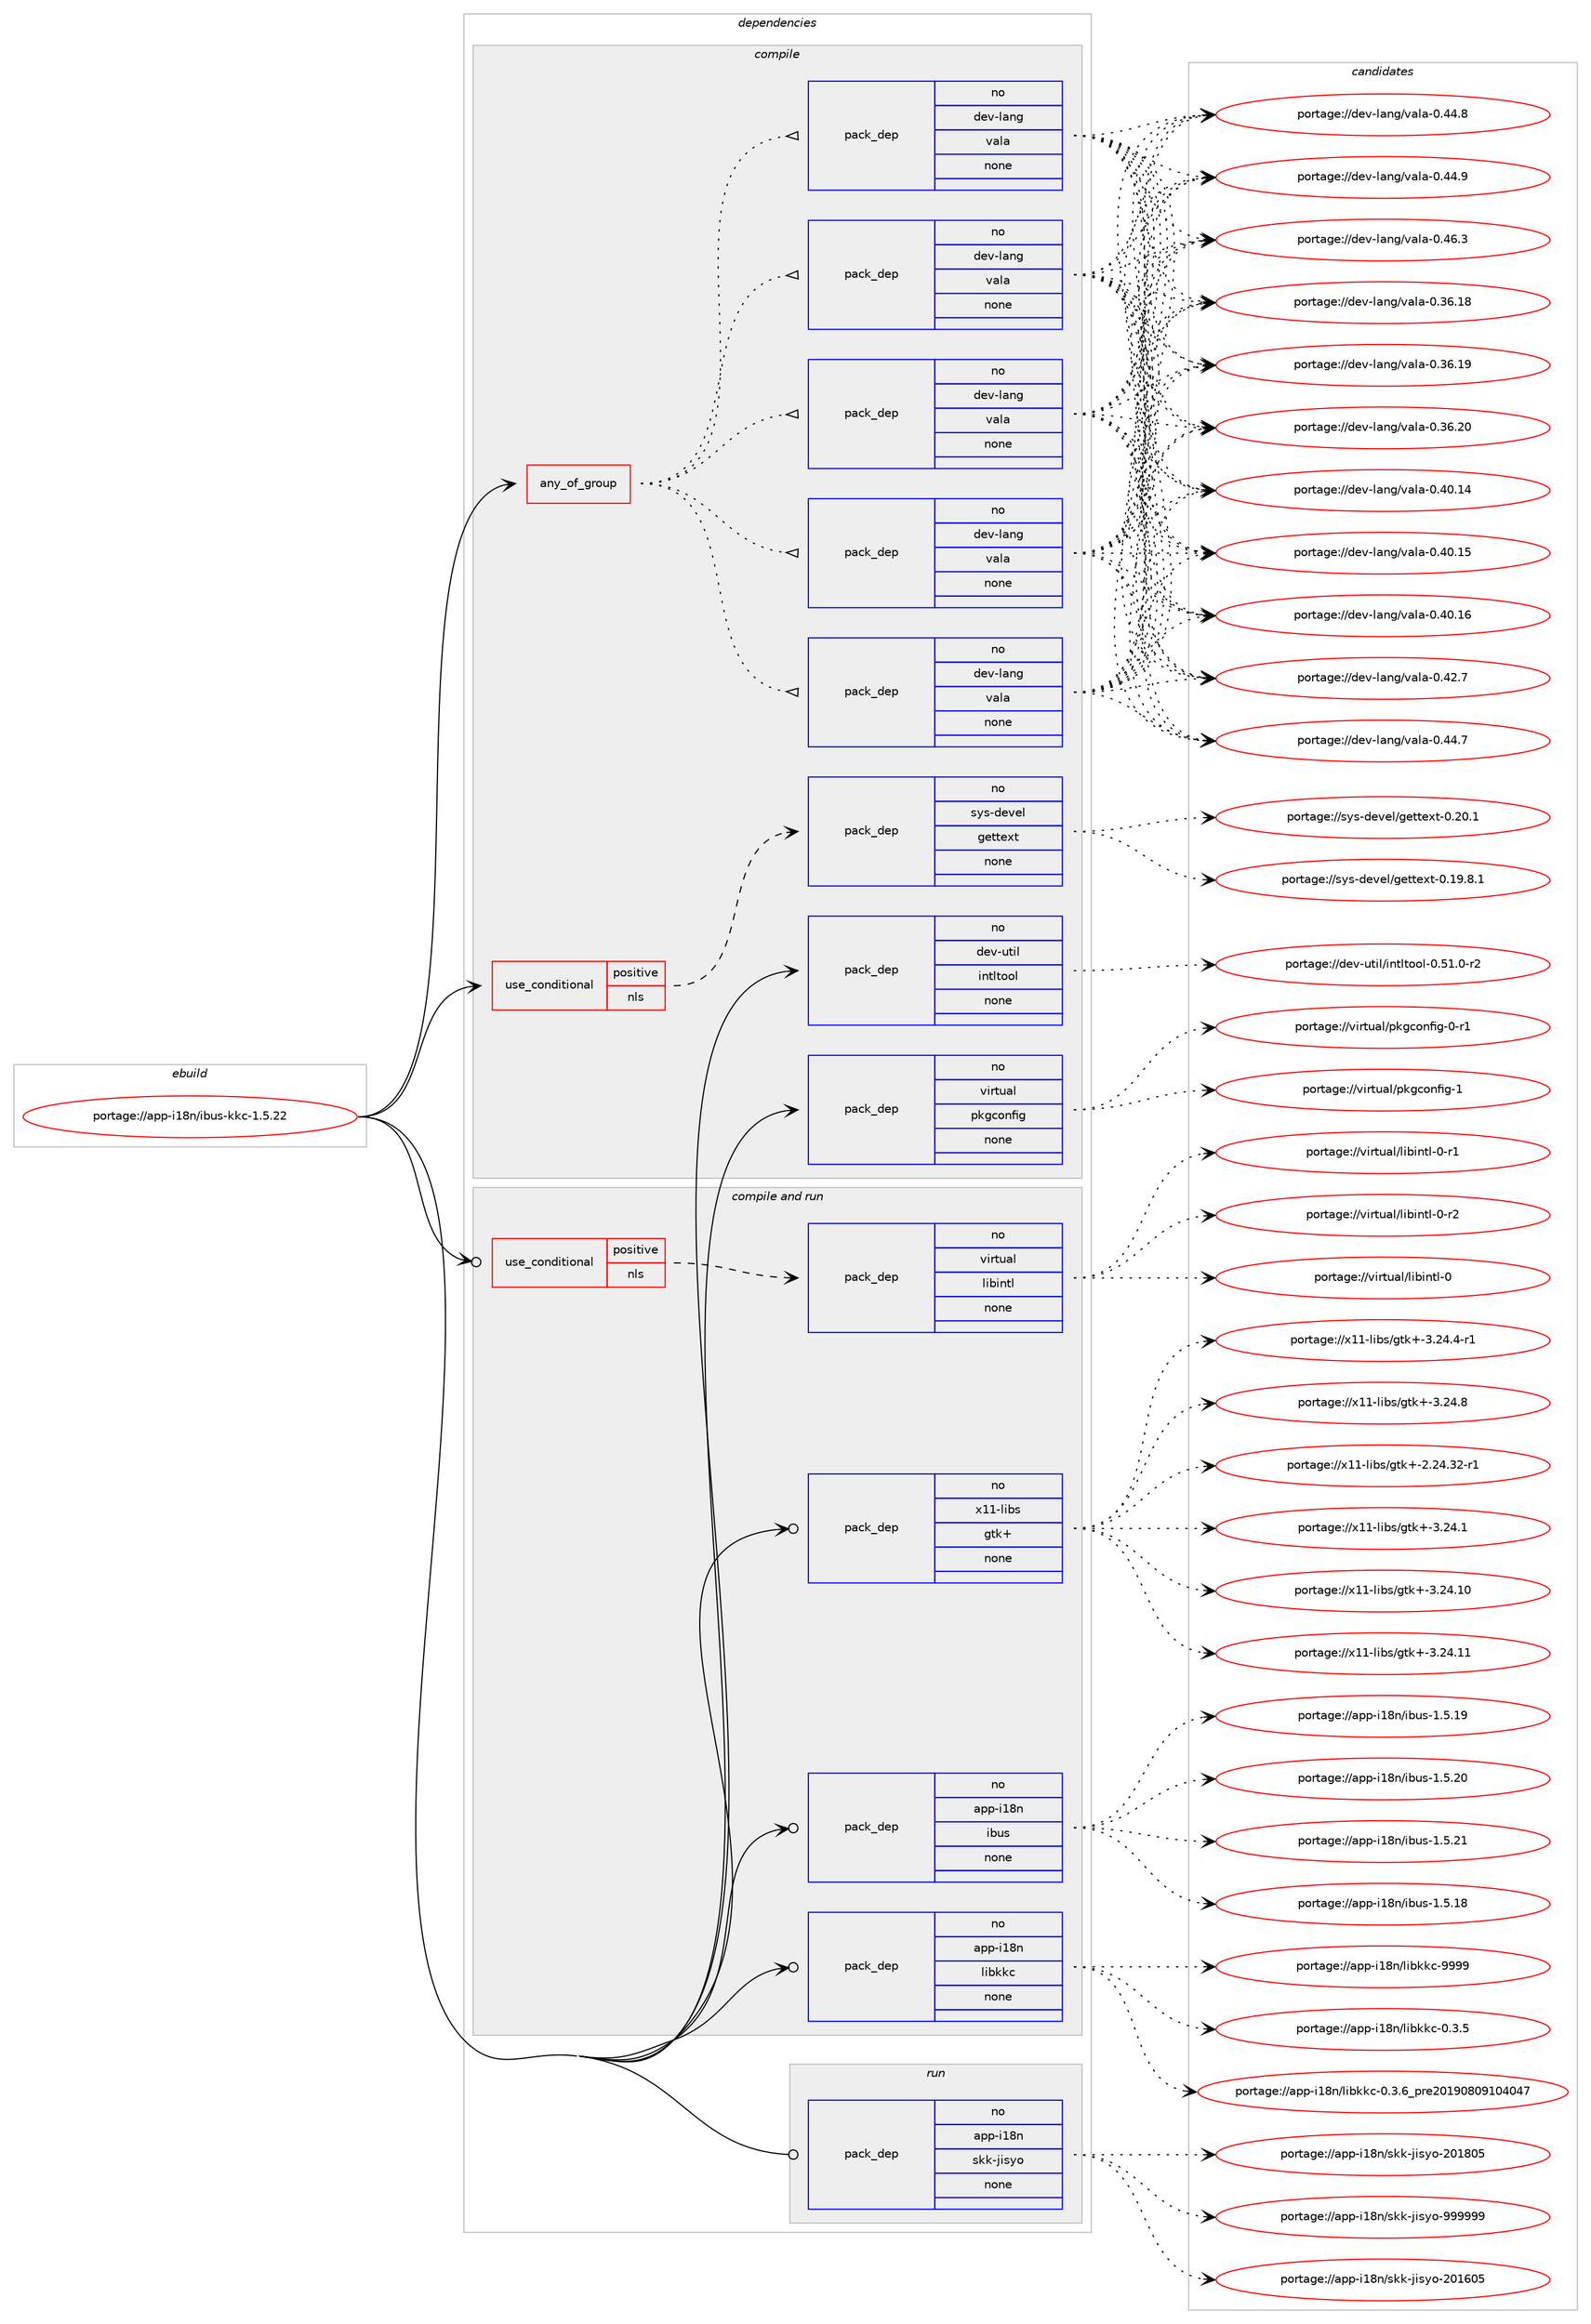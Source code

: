 digraph prolog {

# *************
# Graph options
# *************

newrank=true;
concentrate=true;
compound=true;
graph [rankdir=LR,fontname=Helvetica,fontsize=10,ranksep=1.5];#, ranksep=2.5, nodesep=0.2];
edge  [arrowhead=vee];
node  [fontname=Helvetica,fontsize=10];

# **********
# The ebuild
# **********

subgraph cluster_leftcol {
color=gray;
rank=same;
label=<<i>ebuild</i>>;
id [label="portage://app-i18n/ibus-kkc-1.5.22", color=red, width=4, href="../app-i18n/ibus-kkc-1.5.22.svg"];
}

# ****************
# The dependencies
# ****************

subgraph cluster_midcol {
color=gray;
label=<<i>dependencies</i>>;
subgraph cluster_compile {
fillcolor="#eeeeee";
style=filled;
label=<<i>compile</i>>;
subgraph any450 {
dependency30481 [label=<<TABLE BORDER="0" CELLBORDER="1" CELLSPACING="0" CELLPADDING="4"><TR><TD CELLPADDING="10">any_of_group</TD></TR></TABLE>>, shape=none, color=red];subgraph pack22189 {
dependency30482 [label=<<TABLE BORDER="0" CELLBORDER="1" CELLSPACING="0" CELLPADDING="4" WIDTH="220"><TR><TD ROWSPAN="6" CELLPADDING="30">pack_dep</TD></TR><TR><TD WIDTH="110">no</TD></TR><TR><TD>dev-lang</TD></TR><TR><TD>vala</TD></TR><TR><TD>none</TD></TR><TR><TD></TD></TR></TABLE>>, shape=none, color=blue];
}
dependency30481:e -> dependency30482:w [weight=20,style="dotted",arrowhead="oinv"];
subgraph pack22190 {
dependency30483 [label=<<TABLE BORDER="0" CELLBORDER="1" CELLSPACING="0" CELLPADDING="4" WIDTH="220"><TR><TD ROWSPAN="6" CELLPADDING="30">pack_dep</TD></TR><TR><TD WIDTH="110">no</TD></TR><TR><TD>dev-lang</TD></TR><TR><TD>vala</TD></TR><TR><TD>none</TD></TR><TR><TD></TD></TR></TABLE>>, shape=none, color=blue];
}
dependency30481:e -> dependency30483:w [weight=20,style="dotted",arrowhead="oinv"];
subgraph pack22191 {
dependency30484 [label=<<TABLE BORDER="0" CELLBORDER="1" CELLSPACING="0" CELLPADDING="4" WIDTH="220"><TR><TD ROWSPAN="6" CELLPADDING="30">pack_dep</TD></TR><TR><TD WIDTH="110">no</TD></TR><TR><TD>dev-lang</TD></TR><TR><TD>vala</TD></TR><TR><TD>none</TD></TR><TR><TD></TD></TR></TABLE>>, shape=none, color=blue];
}
dependency30481:e -> dependency30484:w [weight=20,style="dotted",arrowhead="oinv"];
subgraph pack22192 {
dependency30485 [label=<<TABLE BORDER="0" CELLBORDER="1" CELLSPACING="0" CELLPADDING="4" WIDTH="220"><TR><TD ROWSPAN="6" CELLPADDING="30">pack_dep</TD></TR><TR><TD WIDTH="110">no</TD></TR><TR><TD>dev-lang</TD></TR><TR><TD>vala</TD></TR><TR><TD>none</TD></TR><TR><TD></TD></TR></TABLE>>, shape=none, color=blue];
}
dependency30481:e -> dependency30485:w [weight=20,style="dotted",arrowhead="oinv"];
subgraph pack22193 {
dependency30486 [label=<<TABLE BORDER="0" CELLBORDER="1" CELLSPACING="0" CELLPADDING="4" WIDTH="220"><TR><TD ROWSPAN="6" CELLPADDING="30">pack_dep</TD></TR><TR><TD WIDTH="110">no</TD></TR><TR><TD>dev-lang</TD></TR><TR><TD>vala</TD></TR><TR><TD>none</TD></TR><TR><TD></TD></TR></TABLE>>, shape=none, color=blue];
}
dependency30481:e -> dependency30486:w [weight=20,style="dotted",arrowhead="oinv"];
}
id:e -> dependency30481:w [weight=20,style="solid",arrowhead="vee"];
subgraph cond7830 {
dependency30487 [label=<<TABLE BORDER="0" CELLBORDER="1" CELLSPACING="0" CELLPADDING="4"><TR><TD ROWSPAN="3" CELLPADDING="10">use_conditional</TD></TR><TR><TD>positive</TD></TR><TR><TD>nls</TD></TR></TABLE>>, shape=none, color=red];
subgraph pack22194 {
dependency30488 [label=<<TABLE BORDER="0" CELLBORDER="1" CELLSPACING="0" CELLPADDING="4" WIDTH="220"><TR><TD ROWSPAN="6" CELLPADDING="30">pack_dep</TD></TR><TR><TD WIDTH="110">no</TD></TR><TR><TD>sys-devel</TD></TR><TR><TD>gettext</TD></TR><TR><TD>none</TD></TR><TR><TD></TD></TR></TABLE>>, shape=none, color=blue];
}
dependency30487:e -> dependency30488:w [weight=20,style="dashed",arrowhead="vee"];
}
id:e -> dependency30487:w [weight=20,style="solid",arrowhead="vee"];
subgraph pack22195 {
dependency30489 [label=<<TABLE BORDER="0" CELLBORDER="1" CELLSPACING="0" CELLPADDING="4" WIDTH="220"><TR><TD ROWSPAN="6" CELLPADDING="30">pack_dep</TD></TR><TR><TD WIDTH="110">no</TD></TR><TR><TD>dev-util</TD></TR><TR><TD>intltool</TD></TR><TR><TD>none</TD></TR><TR><TD></TD></TR></TABLE>>, shape=none, color=blue];
}
id:e -> dependency30489:w [weight=20,style="solid",arrowhead="vee"];
subgraph pack22196 {
dependency30490 [label=<<TABLE BORDER="0" CELLBORDER="1" CELLSPACING="0" CELLPADDING="4" WIDTH="220"><TR><TD ROWSPAN="6" CELLPADDING="30">pack_dep</TD></TR><TR><TD WIDTH="110">no</TD></TR><TR><TD>virtual</TD></TR><TR><TD>pkgconfig</TD></TR><TR><TD>none</TD></TR><TR><TD></TD></TR></TABLE>>, shape=none, color=blue];
}
id:e -> dependency30490:w [weight=20,style="solid",arrowhead="vee"];
}
subgraph cluster_compileandrun {
fillcolor="#eeeeee";
style=filled;
label=<<i>compile and run</i>>;
subgraph cond7831 {
dependency30491 [label=<<TABLE BORDER="0" CELLBORDER="1" CELLSPACING="0" CELLPADDING="4"><TR><TD ROWSPAN="3" CELLPADDING="10">use_conditional</TD></TR><TR><TD>positive</TD></TR><TR><TD>nls</TD></TR></TABLE>>, shape=none, color=red];
subgraph pack22197 {
dependency30492 [label=<<TABLE BORDER="0" CELLBORDER="1" CELLSPACING="0" CELLPADDING="4" WIDTH="220"><TR><TD ROWSPAN="6" CELLPADDING="30">pack_dep</TD></TR><TR><TD WIDTH="110">no</TD></TR><TR><TD>virtual</TD></TR><TR><TD>libintl</TD></TR><TR><TD>none</TD></TR><TR><TD></TD></TR></TABLE>>, shape=none, color=blue];
}
dependency30491:e -> dependency30492:w [weight=20,style="dashed",arrowhead="vee"];
}
id:e -> dependency30491:w [weight=20,style="solid",arrowhead="odotvee"];
subgraph pack22198 {
dependency30493 [label=<<TABLE BORDER="0" CELLBORDER="1" CELLSPACING="0" CELLPADDING="4" WIDTH="220"><TR><TD ROWSPAN="6" CELLPADDING="30">pack_dep</TD></TR><TR><TD WIDTH="110">no</TD></TR><TR><TD>app-i18n</TD></TR><TR><TD>ibus</TD></TR><TR><TD>none</TD></TR><TR><TD></TD></TR></TABLE>>, shape=none, color=blue];
}
id:e -> dependency30493:w [weight=20,style="solid",arrowhead="odotvee"];
subgraph pack22199 {
dependency30494 [label=<<TABLE BORDER="0" CELLBORDER="1" CELLSPACING="0" CELLPADDING="4" WIDTH="220"><TR><TD ROWSPAN="6" CELLPADDING="30">pack_dep</TD></TR><TR><TD WIDTH="110">no</TD></TR><TR><TD>app-i18n</TD></TR><TR><TD>libkkc</TD></TR><TR><TD>none</TD></TR><TR><TD></TD></TR></TABLE>>, shape=none, color=blue];
}
id:e -> dependency30494:w [weight=20,style="solid",arrowhead="odotvee"];
subgraph pack22200 {
dependency30495 [label=<<TABLE BORDER="0" CELLBORDER="1" CELLSPACING="0" CELLPADDING="4" WIDTH="220"><TR><TD ROWSPAN="6" CELLPADDING="30">pack_dep</TD></TR><TR><TD WIDTH="110">no</TD></TR><TR><TD>x11-libs</TD></TR><TR><TD>gtk+</TD></TR><TR><TD>none</TD></TR><TR><TD></TD></TR></TABLE>>, shape=none, color=blue];
}
id:e -> dependency30495:w [weight=20,style="solid",arrowhead="odotvee"];
}
subgraph cluster_run {
fillcolor="#eeeeee";
style=filled;
label=<<i>run</i>>;
subgraph pack22201 {
dependency30496 [label=<<TABLE BORDER="0" CELLBORDER="1" CELLSPACING="0" CELLPADDING="4" WIDTH="220"><TR><TD ROWSPAN="6" CELLPADDING="30">pack_dep</TD></TR><TR><TD WIDTH="110">no</TD></TR><TR><TD>app-i18n</TD></TR><TR><TD>skk-jisyo</TD></TR><TR><TD>none</TD></TR><TR><TD></TD></TR></TABLE>>, shape=none, color=blue];
}
id:e -> dependency30496:w [weight=20,style="solid",arrowhead="odot"];
}
}

# **************
# The candidates
# **************

subgraph cluster_choices {
rank=same;
color=gray;
label=<<i>candidates</i>>;

subgraph choice22189 {
color=black;
nodesep=1;
choiceportage10010111845108971101034711897108974548465154464956 [label="portage://dev-lang/vala-0.36.18", color=red, width=4,href="../dev-lang/vala-0.36.18.svg"];
choiceportage10010111845108971101034711897108974548465154464957 [label="portage://dev-lang/vala-0.36.19", color=red, width=4,href="../dev-lang/vala-0.36.19.svg"];
choiceportage10010111845108971101034711897108974548465154465048 [label="portage://dev-lang/vala-0.36.20", color=red, width=4,href="../dev-lang/vala-0.36.20.svg"];
choiceportage10010111845108971101034711897108974548465248464952 [label="portage://dev-lang/vala-0.40.14", color=red, width=4,href="../dev-lang/vala-0.40.14.svg"];
choiceportage10010111845108971101034711897108974548465248464953 [label="portage://dev-lang/vala-0.40.15", color=red, width=4,href="../dev-lang/vala-0.40.15.svg"];
choiceportage10010111845108971101034711897108974548465248464954 [label="portage://dev-lang/vala-0.40.16", color=red, width=4,href="../dev-lang/vala-0.40.16.svg"];
choiceportage100101118451089711010347118971089745484652504655 [label="portage://dev-lang/vala-0.42.7", color=red, width=4,href="../dev-lang/vala-0.42.7.svg"];
choiceportage100101118451089711010347118971089745484652524655 [label="portage://dev-lang/vala-0.44.7", color=red, width=4,href="../dev-lang/vala-0.44.7.svg"];
choiceportage100101118451089711010347118971089745484652524656 [label="portage://dev-lang/vala-0.44.8", color=red, width=4,href="../dev-lang/vala-0.44.8.svg"];
choiceportage100101118451089711010347118971089745484652524657 [label="portage://dev-lang/vala-0.44.9", color=red, width=4,href="../dev-lang/vala-0.44.9.svg"];
choiceportage100101118451089711010347118971089745484652544651 [label="portage://dev-lang/vala-0.46.3", color=red, width=4,href="../dev-lang/vala-0.46.3.svg"];
dependency30482:e -> choiceportage10010111845108971101034711897108974548465154464956:w [style=dotted,weight="100"];
dependency30482:e -> choiceportage10010111845108971101034711897108974548465154464957:w [style=dotted,weight="100"];
dependency30482:e -> choiceportage10010111845108971101034711897108974548465154465048:w [style=dotted,weight="100"];
dependency30482:e -> choiceportage10010111845108971101034711897108974548465248464952:w [style=dotted,weight="100"];
dependency30482:e -> choiceportage10010111845108971101034711897108974548465248464953:w [style=dotted,weight="100"];
dependency30482:e -> choiceportage10010111845108971101034711897108974548465248464954:w [style=dotted,weight="100"];
dependency30482:e -> choiceportage100101118451089711010347118971089745484652504655:w [style=dotted,weight="100"];
dependency30482:e -> choiceportage100101118451089711010347118971089745484652524655:w [style=dotted,weight="100"];
dependency30482:e -> choiceportage100101118451089711010347118971089745484652524656:w [style=dotted,weight="100"];
dependency30482:e -> choiceportage100101118451089711010347118971089745484652524657:w [style=dotted,weight="100"];
dependency30482:e -> choiceportage100101118451089711010347118971089745484652544651:w [style=dotted,weight="100"];
}
subgraph choice22190 {
color=black;
nodesep=1;
choiceportage10010111845108971101034711897108974548465154464956 [label="portage://dev-lang/vala-0.36.18", color=red, width=4,href="../dev-lang/vala-0.36.18.svg"];
choiceportage10010111845108971101034711897108974548465154464957 [label="portage://dev-lang/vala-0.36.19", color=red, width=4,href="../dev-lang/vala-0.36.19.svg"];
choiceportage10010111845108971101034711897108974548465154465048 [label="portage://dev-lang/vala-0.36.20", color=red, width=4,href="../dev-lang/vala-0.36.20.svg"];
choiceportage10010111845108971101034711897108974548465248464952 [label="portage://dev-lang/vala-0.40.14", color=red, width=4,href="../dev-lang/vala-0.40.14.svg"];
choiceportage10010111845108971101034711897108974548465248464953 [label="portage://dev-lang/vala-0.40.15", color=red, width=4,href="../dev-lang/vala-0.40.15.svg"];
choiceportage10010111845108971101034711897108974548465248464954 [label="portage://dev-lang/vala-0.40.16", color=red, width=4,href="../dev-lang/vala-0.40.16.svg"];
choiceportage100101118451089711010347118971089745484652504655 [label="portage://dev-lang/vala-0.42.7", color=red, width=4,href="../dev-lang/vala-0.42.7.svg"];
choiceportage100101118451089711010347118971089745484652524655 [label="portage://dev-lang/vala-0.44.7", color=red, width=4,href="../dev-lang/vala-0.44.7.svg"];
choiceportage100101118451089711010347118971089745484652524656 [label="portage://dev-lang/vala-0.44.8", color=red, width=4,href="../dev-lang/vala-0.44.8.svg"];
choiceportage100101118451089711010347118971089745484652524657 [label="portage://dev-lang/vala-0.44.9", color=red, width=4,href="../dev-lang/vala-0.44.9.svg"];
choiceportage100101118451089711010347118971089745484652544651 [label="portage://dev-lang/vala-0.46.3", color=red, width=4,href="../dev-lang/vala-0.46.3.svg"];
dependency30483:e -> choiceportage10010111845108971101034711897108974548465154464956:w [style=dotted,weight="100"];
dependency30483:e -> choiceportage10010111845108971101034711897108974548465154464957:w [style=dotted,weight="100"];
dependency30483:e -> choiceportage10010111845108971101034711897108974548465154465048:w [style=dotted,weight="100"];
dependency30483:e -> choiceportage10010111845108971101034711897108974548465248464952:w [style=dotted,weight="100"];
dependency30483:e -> choiceportage10010111845108971101034711897108974548465248464953:w [style=dotted,weight="100"];
dependency30483:e -> choiceportage10010111845108971101034711897108974548465248464954:w [style=dotted,weight="100"];
dependency30483:e -> choiceportage100101118451089711010347118971089745484652504655:w [style=dotted,weight="100"];
dependency30483:e -> choiceportage100101118451089711010347118971089745484652524655:w [style=dotted,weight="100"];
dependency30483:e -> choiceportage100101118451089711010347118971089745484652524656:w [style=dotted,weight="100"];
dependency30483:e -> choiceportage100101118451089711010347118971089745484652524657:w [style=dotted,weight="100"];
dependency30483:e -> choiceportage100101118451089711010347118971089745484652544651:w [style=dotted,weight="100"];
}
subgraph choice22191 {
color=black;
nodesep=1;
choiceportage10010111845108971101034711897108974548465154464956 [label="portage://dev-lang/vala-0.36.18", color=red, width=4,href="../dev-lang/vala-0.36.18.svg"];
choiceportage10010111845108971101034711897108974548465154464957 [label="portage://dev-lang/vala-0.36.19", color=red, width=4,href="../dev-lang/vala-0.36.19.svg"];
choiceportage10010111845108971101034711897108974548465154465048 [label="portage://dev-lang/vala-0.36.20", color=red, width=4,href="../dev-lang/vala-0.36.20.svg"];
choiceportage10010111845108971101034711897108974548465248464952 [label="portage://dev-lang/vala-0.40.14", color=red, width=4,href="../dev-lang/vala-0.40.14.svg"];
choiceportage10010111845108971101034711897108974548465248464953 [label="portage://dev-lang/vala-0.40.15", color=red, width=4,href="../dev-lang/vala-0.40.15.svg"];
choiceportage10010111845108971101034711897108974548465248464954 [label="portage://dev-lang/vala-0.40.16", color=red, width=4,href="../dev-lang/vala-0.40.16.svg"];
choiceportage100101118451089711010347118971089745484652504655 [label="portage://dev-lang/vala-0.42.7", color=red, width=4,href="../dev-lang/vala-0.42.7.svg"];
choiceportage100101118451089711010347118971089745484652524655 [label="portage://dev-lang/vala-0.44.7", color=red, width=4,href="../dev-lang/vala-0.44.7.svg"];
choiceportage100101118451089711010347118971089745484652524656 [label="portage://dev-lang/vala-0.44.8", color=red, width=4,href="../dev-lang/vala-0.44.8.svg"];
choiceportage100101118451089711010347118971089745484652524657 [label="portage://dev-lang/vala-0.44.9", color=red, width=4,href="../dev-lang/vala-0.44.9.svg"];
choiceportage100101118451089711010347118971089745484652544651 [label="portage://dev-lang/vala-0.46.3", color=red, width=4,href="../dev-lang/vala-0.46.3.svg"];
dependency30484:e -> choiceportage10010111845108971101034711897108974548465154464956:w [style=dotted,weight="100"];
dependency30484:e -> choiceportage10010111845108971101034711897108974548465154464957:w [style=dotted,weight="100"];
dependency30484:e -> choiceportage10010111845108971101034711897108974548465154465048:w [style=dotted,weight="100"];
dependency30484:e -> choiceportage10010111845108971101034711897108974548465248464952:w [style=dotted,weight="100"];
dependency30484:e -> choiceportage10010111845108971101034711897108974548465248464953:w [style=dotted,weight="100"];
dependency30484:e -> choiceportage10010111845108971101034711897108974548465248464954:w [style=dotted,weight="100"];
dependency30484:e -> choiceportage100101118451089711010347118971089745484652504655:w [style=dotted,weight="100"];
dependency30484:e -> choiceportage100101118451089711010347118971089745484652524655:w [style=dotted,weight="100"];
dependency30484:e -> choiceportage100101118451089711010347118971089745484652524656:w [style=dotted,weight="100"];
dependency30484:e -> choiceportage100101118451089711010347118971089745484652524657:w [style=dotted,weight="100"];
dependency30484:e -> choiceportage100101118451089711010347118971089745484652544651:w [style=dotted,weight="100"];
}
subgraph choice22192 {
color=black;
nodesep=1;
choiceportage10010111845108971101034711897108974548465154464956 [label="portage://dev-lang/vala-0.36.18", color=red, width=4,href="../dev-lang/vala-0.36.18.svg"];
choiceportage10010111845108971101034711897108974548465154464957 [label="portage://dev-lang/vala-0.36.19", color=red, width=4,href="../dev-lang/vala-0.36.19.svg"];
choiceportage10010111845108971101034711897108974548465154465048 [label="portage://dev-lang/vala-0.36.20", color=red, width=4,href="../dev-lang/vala-0.36.20.svg"];
choiceportage10010111845108971101034711897108974548465248464952 [label="portage://dev-lang/vala-0.40.14", color=red, width=4,href="../dev-lang/vala-0.40.14.svg"];
choiceportage10010111845108971101034711897108974548465248464953 [label="portage://dev-lang/vala-0.40.15", color=red, width=4,href="../dev-lang/vala-0.40.15.svg"];
choiceportage10010111845108971101034711897108974548465248464954 [label="portage://dev-lang/vala-0.40.16", color=red, width=4,href="../dev-lang/vala-0.40.16.svg"];
choiceportage100101118451089711010347118971089745484652504655 [label="portage://dev-lang/vala-0.42.7", color=red, width=4,href="../dev-lang/vala-0.42.7.svg"];
choiceportage100101118451089711010347118971089745484652524655 [label="portage://dev-lang/vala-0.44.7", color=red, width=4,href="../dev-lang/vala-0.44.7.svg"];
choiceportage100101118451089711010347118971089745484652524656 [label="portage://dev-lang/vala-0.44.8", color=red, width=4,href="../dev-lang/vala-0.44.8.svg"];
choiceportage100101118451089711010347118971089745484652524657 [label="portage://dev-lang/vala-0.44.9", color=red, width=4,href="../dev-lang/vala-0.44.9.svg"];
choiceportage100101118451089711010347118971089745484652544651 [label="portage://dev-lang/vala-0.46.3", color=red, width=4,href="../dev-lang/vala-0.46.3.svg"];
dependency30485:e -> choiceportage10010111845108971101034711897108974548465154464956:w [style=dotted,weight="100"];
dependency30485:e -> choiceportage10010111845108971101034711897108974548465154464957:w [style=dotted,weight="100"];
dependency30485:e -> choiceportage10010111845108971101034711897108974548465154465048:w [style=dotted,weight="100"];
dependency30485:e -> choiceportage10010111845108971101034711897108974548465248464952:w [style=dotted,weight="100"];
dependency30485:e -> choiceportage10010111845108971101034711897108974548465248464953:w [style=dotted,weight="100"];
dependency30485:e -> choiceportage10010111845108971101034711897108974548465248464954:w [style=dotted,weight="100"];
dependency30485:e -> choiceportage100101118451089711010347118971089745484652504655:w [style=dotted,weight="100"];
dependency30485:e -> choiceportage100101118451089711010347118971089745484652524655:w [style=dotted,weight="100"];
dependency30485:e -> choiceportage100101118451089711010347118971089745484652524656:w [style=dotted,weight="100"];
dependency30485:e -> choiceportage100101118451089711010347118971089745484652524657:w [style=dotted,weight="100"];
dependency30485:e -> choiceportage100101118451089711010347118971089745484652544651:w [style=dotted,weight="100"];
}
subgraph choice22193 {
color=black;
nodesep=1;
choiceportage10010111845108971101034711897108974548465154464956 [label="portage://dev-lang/vala-0.36.18", color=red, width=4,href="../dev-lang/vala-0.36.18.svg"];
choiceportage10010111845108971101034711897108974548465154464957 [label="portage://dev-lang/vala-0.36.19", color=red, width=4,href="../dev-lang/vala-0.36.19.svg"];
choiceportage10010111845108971101034711897108974548465154465048 [label="portage://dev-lang/vala-0.36.20", color=red, width=4,href="../dev-lang/vala-0.36.20.svg"];
choiceportage10010111845108971101034711897108974548465248464952 [label="portage://dev-lang/vala-0.40.14", color=red, width=4,href="../dev-lang/vala-0.40.14.svg"];
choiceportage10010111845108971101034711897108974548465248464953 [label="portage://dev-lang/vala-0.40.15", color=red, width=4,href="../dev-lang/vala-0.40.15.svg"];
choiceportage10010111845108971101034711897108974548465248464954 [label="portage://dev-lang/vala-0.40.16", color=red, width=4,href="../dev-lang/vala-0.40.16.svg"];
choiceportage100101118451089711010347118971089745484652504655 [label="portage://dev-lang/vala-0.42.7", color=red, width=4,href="../dev-lang/vala-0.42.7.svg"];
choiceportage100101118451089711010347118971089745484652524655 [label="portage://dev-lang/vala-0.44.7", color=red, width=4,href="../dev-lang/vala-0.44.7.svg"];
choiceportage100101118451089711010347118971089745484652524656 [label="portage://dev-lang/vala-0.44.8", color=red, width=4,href="../dev-lang/vala-0.44.8.svg"];
choiceportage100101118451089711010347118971089745484652524657 [label="portage://dev-lang/vala-0.44.9", color=red, width=4,href="../dev-lang/vala-0.44.9.svg"];
choiceportage100101118451089711010347118971089745484652544651 [label="portage://dev-lang/vala-0.46.3", color=red, width=4,href="../dev-lang/vala-0.46.3.svg"];
dependency30486:e -> choiceportage10010111845108971101034711897108974548465154464956:w [style=dotted,weight="100"];
dependency30486:e -> choiceportage10010111845108971101034711897108974548465154464957:w [style=dotted,weight="100"];
dependency30486:e -> choiceportage10010111845108971101034711897108974548465154465048:w [style=dotted,weight="100"];
dependency30486:e -> choiceportage10010111845108971101034711897108974548465248464952:w [style=dotted,weight="100"];
dependency30486:e -> choiceportage10010111845108971101034711897108974548465248464953:w [style=dotted,weight="100"];
dependency30486:e -> choiceportage10010111845108971101034711897108974548465248464954:w [style=dotted,weight="100"];
dependency30486:e -> choiceportage100101118451089711010347118971089745484652504655:w [style=dotted,weight="100"];
dependency30486:e -> choiceportage100101118451089711010347118971089745484652524655:w [style=dotted,weight="100"];
dependency30486:e -> choiceportage100101118451089711010347118971089745484652524656:w [style=dotted,weight="100"];
dependency30486:e -> choiceportage100101118451089711010347118971089745484652524657:w [style=dotted,weight="100"];
dependency30486:e -> choiceportage100101118451089711010347118971089745484652544651:w [style=dotted,weight="100"];
}
subgraph choice22194 {
color=black;
nodesep=1;
choiceportage1151211154510010111810110847103101116116101120116454846495746564649 [label="portage://sys-devel/gettext-0.19.8.1", color=red, width=4,href="../sys-devel/gettext-0.19.8.1.svg"];
choiceportage115121115451001011181011084710310111611610112011645484650484649 [label="portage://sys-devel/gettext-0.20.1", color=red, width=4,href="../sys-devel/gettext-0.20.1.svg"];
dependency30488:e -> choiceportage1151211154510010111810110847103101116116101120116454846495746564649:w [style=dotted,weight="100"];
dependency30488:e -> choiceportage115121115451001011181011084710310111611610112011645484650484649:w [style=dotted,weight="100"];
}
subgraph choice22195 {
color=black;
nodesep=1;
choiceportage1001011184511711610510847105110116108116111111108454846534946484511450 [label="portage://dev-util/intltool-0.51.0-r2", color=red, width=4,href="../dev-util/intltool-0.51.0-r2.svg"];
dependency30489:e -> choiceportage1001011184511711610510847105110116108116111111108454846534946484511450:w [style=dotted,weight="100"];
}
subgraph choice22196 {
color=black;
nodesep=1;
choiceportage11810511411611797108471121071039911111010210510345484511449 [label="portage://virtual/pkgconfig-0-r1", color=red, width=4,href="../virtual/pkgconfig-0-r1.svg"];
choiceportage1181051141161179710847112107103991111101021051034549 [label="portage://virtual/pkgconfig-1", color=red, width=4,href="../virtual/pkgconfig-1.svg"];
dependency30490:e -> choiceportage11810511411611797108471121071039911111010210510345484511449:w [style=dotted,weight="100"];
dependency30490:e -> choiceportage1181051141161179710847112107103991111101021051034549:w [style=dotted,weight="100"];
}
subgraph choice22197 {
color=black;
nodesep=1;
choiceportage1181051141161179710847108105981051101161084548 [label="portage://virtual/libintl-0", color=red, width=4,href="../virtual/libintl-0.svg"];
choiceportage11810511411611797108471081059810511011610845484511449 [label="portage://virtual/libintl-0-r1", color=red, width=4,href="../virtual/libintl-0-r1.svg"];
choiceportage11810511411611797108471081059810511011610845484511450 [label="portage://virtual/libintl-0-r2", color=red, width=4,href="../virtual/libintl-0-r2.svg"];
dependency30492:e -> choiceportage1181051141161179710847108105981051101161084548:w [style=dotted,weight="100"];
dependency30492:e -> choiceportage11810511411611797108471081059810511011610845484511449:w [style=dotted,weight="100"];
dependency30492:e -> choiceportage11810511411611797108471081059810511011610845484511450:w [style=dotted,weight="100"];
}
subgraph choice22198 {
color=black;
nodesep=1;
choiceportage97112112451054956110471059811711545494653464956 [label="portage://app-i18n/ibus-1.5.18", color=red, width=4,href="../app-i18n/ibus-1.5.18.svg"];
choiceportage97112112451054956110471059811711545494653464957 [label="portage://app-i18n/ibus-1.5.19", color=red, width=4,href="../app-i18n/ibus-1.5.19.svg"];
choiceportage97112112451054956110471059811711545494653465048 [label="portage://app-i18n/ibus-1.5.20", color=red, width=4,href="../app-i18n/ibus-1.5.20.svg"];
choiceportage97112112451054956110471059811711545494653465049 [label="portage://app-i18n/ibus-1.5.21", color=red, width=4,href="../app-i18n/ibus-1.5.21.svg"];
dependency30493:e -> choiceportage97112112451054956110471059811711545494653464956:w [style=dotted,weight="100"];
dependency30493:e -> choiceportage97112112451054956110471059811711545494653464957:w [style=dotted,weight="100"];
dependency30493:e -> choiceportage97112112451054956110471059811711545494653465048:w [style=dotted,weight="100"];
dependency30493:e -> choiceportage97112112451054956110471059811711545494653465049:w [style=dotted,weight="100"];
}
subgraph choice22199 {
color=black;
nodesep=1;
choiceportage97112112451054956110471081059810710799454846514653 [label="portage://app-i18n/libkkc-0.3.5", color=red, width=4,href="../app-i18n/libkkc-0.3.5.svg"];
choiceportage97112112451054956110471081059810710799454846514654951121141015048495748564857494852485255 [label="portage://app-i18n/libkkc-0.3.6_pre20190809104047", color=red, width=4,href="../app-i18n/libkkc-0.3.6_pre20190809104047.svg"];
choiceportage971121124510549561104710810598107107994557575757 [label="portage://app-i18n/libkkc-9999", color=red, width=4,href="../app-i18n/libkkc-9999.svg"];
dependency30494:e -> choiceportage97112112451054956110471081059810710799454846514653:w [style=dotted,weight="100"];
dependency30494:e -> choiceportage97112112451054956110471081059810710799454846514654951121141015048495748564857494852485255:w [style=dotted,weight="100"];
dependency30494:e -> choiceportage971121124510549561104710810598107107994557575757:w [style=dotted,weight="100"];
}
subgraph choice22200 {
color=black;
nodesep=1;
choiceportage12049494510810598115471031161074345504650524651504511449 [label="portage://x11-libs/gtk+-2.24.32-r1", color=red, width=4,href="../x11-libs/gtk+-2.24.32-r1.svg"];
choiceportage12049494510810598115471031161074345514650524649 [label="portage://x11-libs/gtk+-3.24.1", color=red, width=4,href="../x11-libs/gtk+-3.24.1.svg"];
choiceportage1204949451081059811547103116107434551465052464948 [label="portage://x11-libs/gtk+-3.24.10", color=red, width=4,href="../x11-libs/gtk+-3.24.10.svg"];
choiceportage1204949451081059811547103116107434551465052464949 [label="portage://x11-libs/gtk+-3.24.11", color=red, width=4,href="../x11-libs/gtk+-3.24.11.svg"];
choiceportage120494945108105981154710311610743455146505246524511449 [label="portage://x11-libs/gtk+-3.24.4-r1", color=red, width=4,href="../x11-libs/gtk+-3.24.4-r1.svg"];
choiceportage12049494510810598115471031161074345514650524656 [label="portage://x11-libs/gtk+-3.24.8", color=red, width=4,href="../x11-libs/gtk+-3.24.8.svg"];
dependency30495:e -> choiceportage12049494510810598115471031161074345504650524651504511449:w [style=dotted,weight="100"];
dependency30495:e -> choiceportage12049494510810598115471031161074345514650524649:w [style=dotted,weight="100"];
dependency30495:e -> choiceportage1204949451081059811547103116107434551465052464948:w [style=dotted,weight="100"];
dependency30495:e -> choiceportage1204949451081059811547103116107434551465052464949:w [style=dotted,weight="100"];
dependency30495:e -> choiceportage120494945108105981154710311610743455146505246524511449:w [style=dotted,weight="100"];
dependency30495:e -> choiceportage12049494510810598115471031161074345514650524656:w [style=dotted,weight="100"];
}
subgraph choice22201 {
color=black;
nodesep=1;
choiceportage97112112451054956110471151071074510610511512111145504849544853 [label="portage://app-i18n/skk-jisyo-201605", color=red, width=4,href="../app-i18n/skk-jisyo-201605.svg"];
choiceportage97112112451054956110471151071074510610511512111145504849564853 [label="portage://app-i18n/skk-jisyo-201805", color=red, width=4,href="../app-i18n/skk-jisyo-201805.svg"];
choiceportage97112112451054956110471151071074510610511512111145575757575757 [label="portage://app-i18n/skk-jisyo-999999", color=red, width=4,href="../app-i18n/skk-jisyo-999999.svg"];
dependency30496:e -> choiceportage97112112451054956110471151071074510610511512111145504849544853:w [style=dotted,weight="100"];
dependency30496:e -> choiceportage97112112451054956110471151071074510610511512111145504849564853:w [style=dotted,weight="100"];
dependency30496:e -> choiceportage97112112451054956110471151071074510610511512111145575757575757:w [style=dotted,weight="100"];
}
}

}
